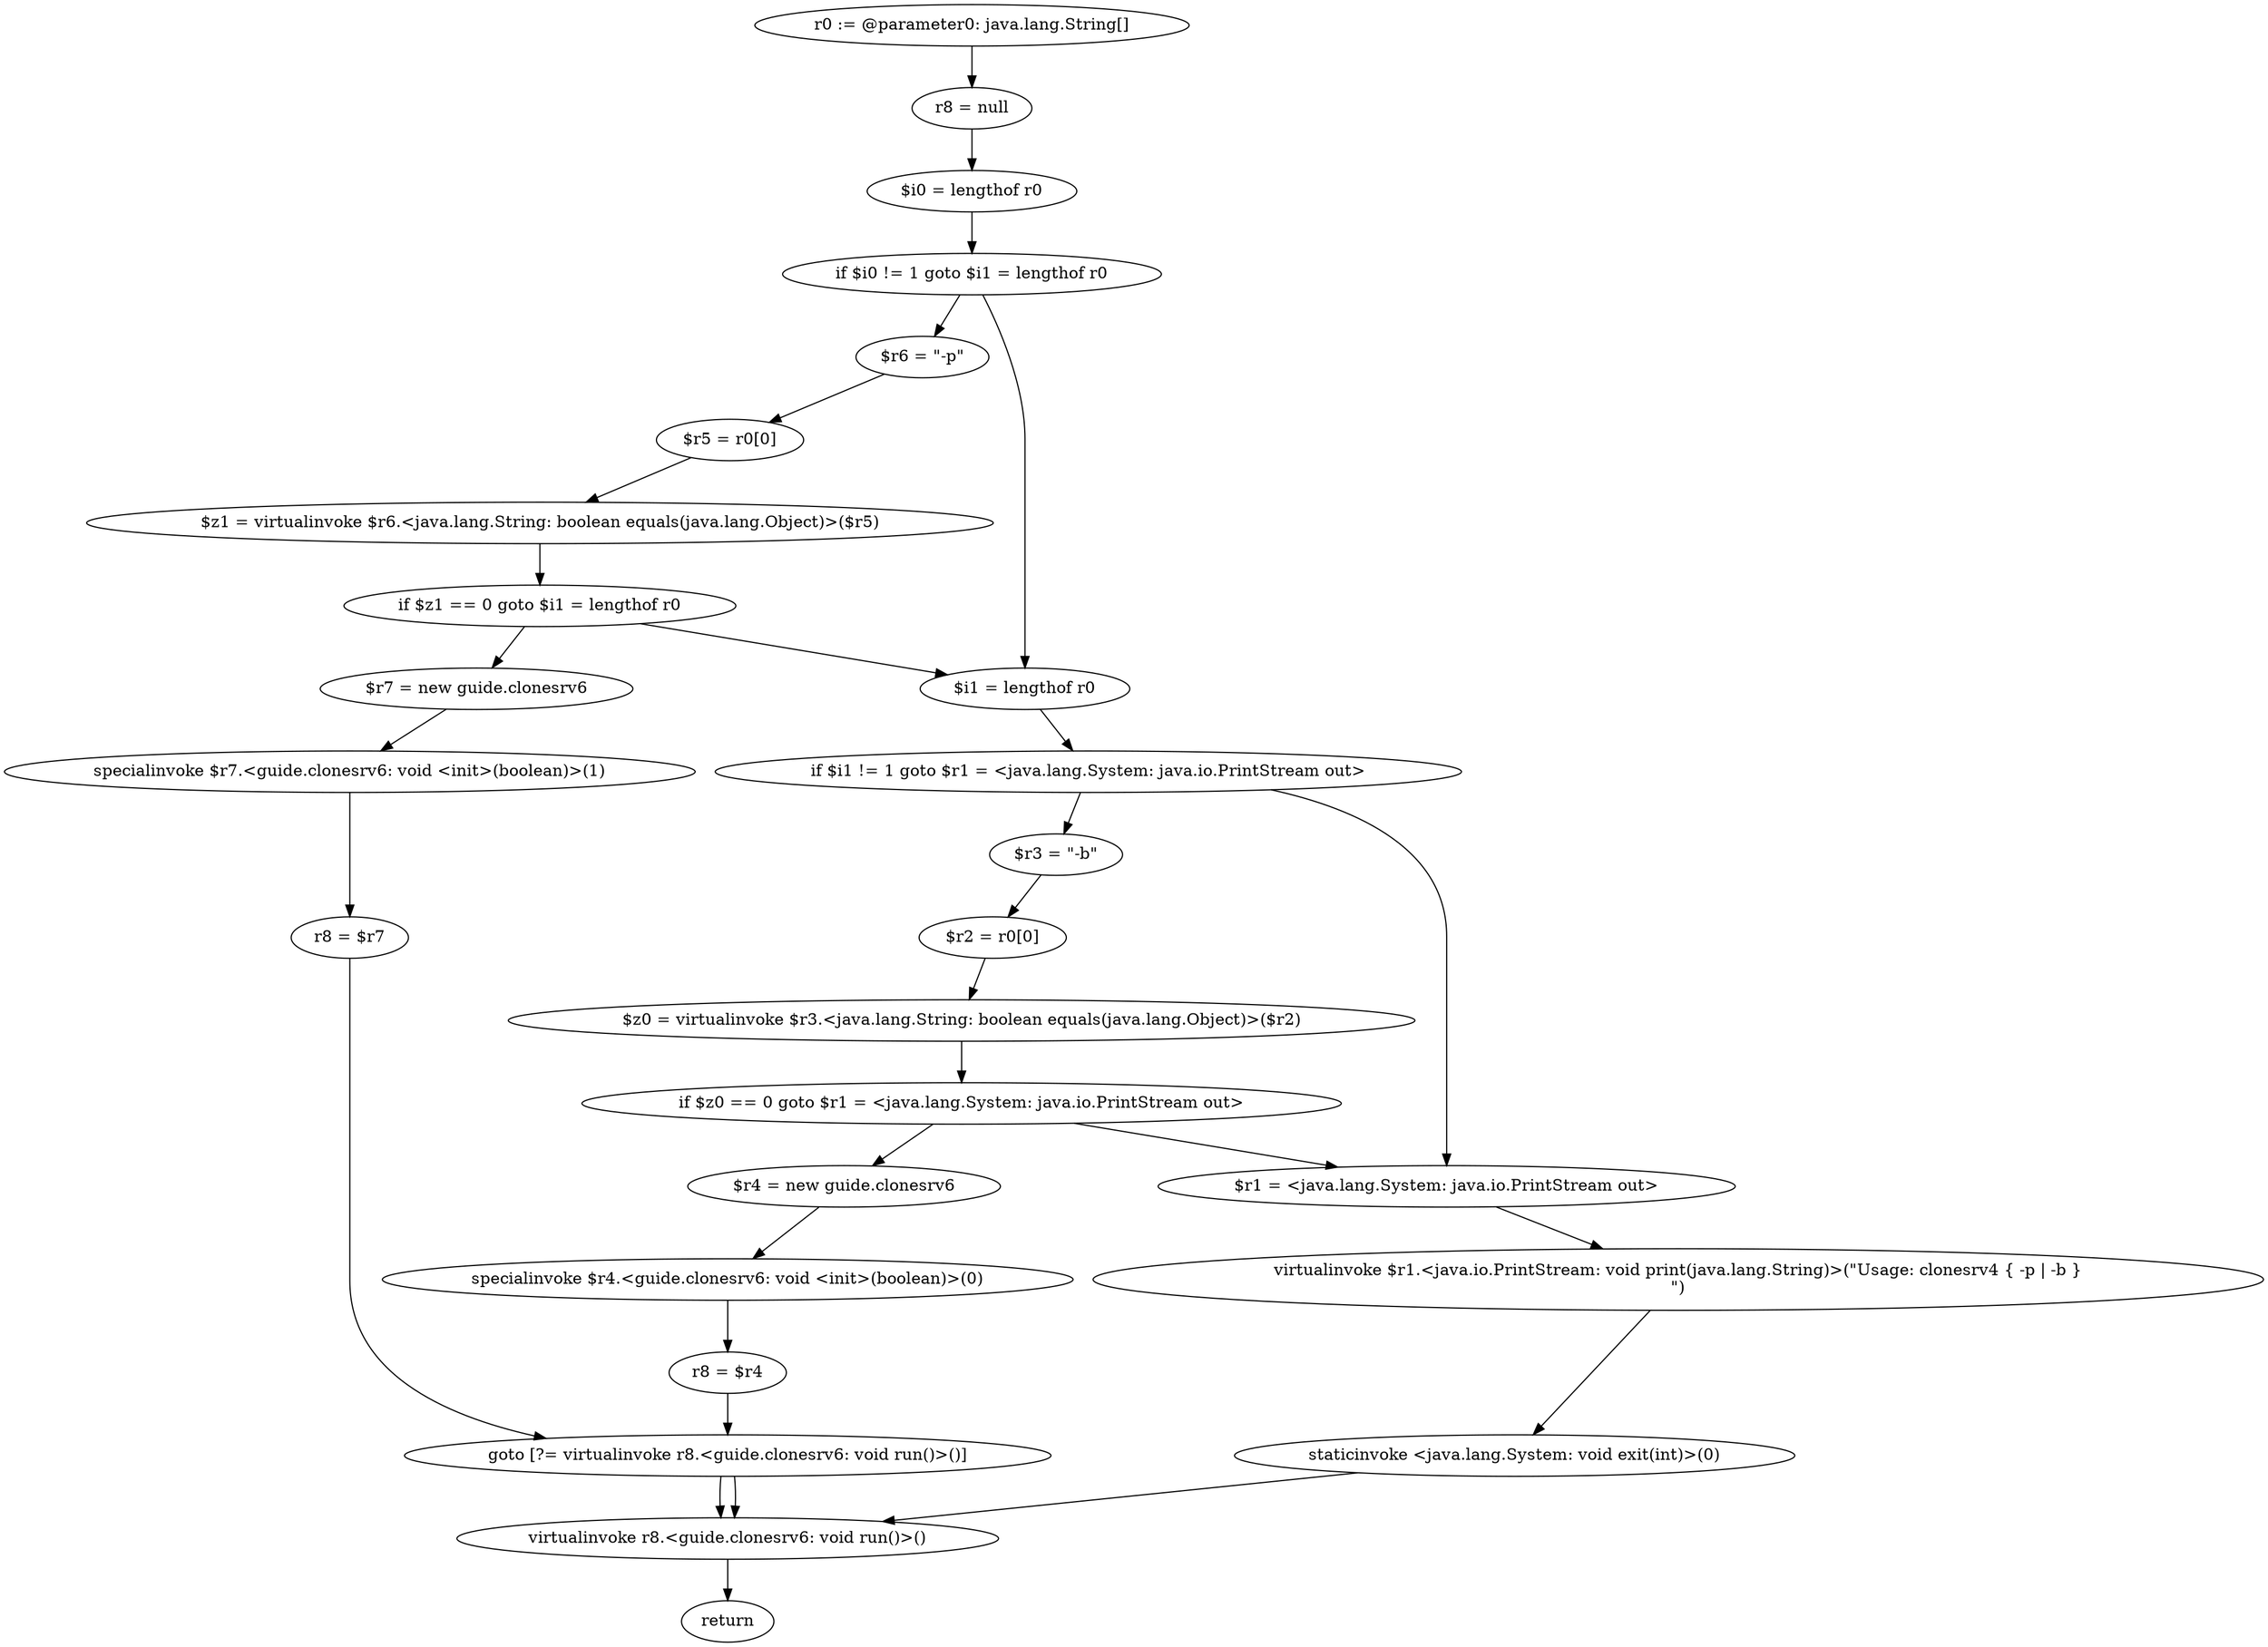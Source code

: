 digraph "unitGraph" {
    "r0 := @parameter0: java.lang.String[]"
    "r8 = null"
    "$i0 = lengthof r0"
    "if $i0 != 1 goto $i1 = lengthof r0"
    "$r6 = \"-p\""
    "$r5 = r0[0]"
    "$z1 = virtualinvoke $r6.<java.lang.String: boolean equals(java.lang.Object)>($r5)"
    "if $z1 == 0 goto $i1 = lengthof r0"
    "$r7 = new guide.clonesrv6"
    "specialinvoke $r7.<guide.clonesrv6: void <init>(boolean)>(1)"
    "r8 = $r7"
    "goto [?= virtualinvoke r8.<guide.clonesrv6: void run()>()]"
    "$i1 = lengthof r0"
    "if $i1 != 1 goto $r1 = <java.lang.System: java.io.PrintStream out>"
    "$r3 = \"-b\""
    "$r2 = r0[0]"
    "$z0 = virtualinvoke $r3.<java.lang.String: boolean equals(java.lang.Object)>($r2)"
    "if $z0 == 0 goto $r1 = <java.lang.System: java.io.PrintStream out>"
    "$r4 = new guide.clonesrv6"
    "specialinvoke $r4.<guide.clonesrv6: void <init>(boolean)>(0)"
    "r8 = $r4"
    "$r1 = <java.lang.System: java.io.PrintStream out>"
    "virtualinvoke $r1.<java.io.PrintStream: void print(java.lang.String)>(\"Usage: clonesrv4 { -p | -b }\n\")"
    "staticinvoke <java.lang.System: void exit(int)>(0)"
    "virtualinvoke r8.<guide.clonesrv6: void run()>()"
    "return"
    "r0 := @parameter0: java.lang.String[]"->"r8 = null";
    "r8 = null"->"$i0 = lengthof r0";
    "$i0 = lengthof r0"->"if $i0 != 1 goto $i1 = lengthof r0";
    "if $i0 != 1 goto $i1 = lengthof r0"->"$r6 = \"-p\"";
    "if $i0 != 1 goto $i1 = lengthof r0"->"$i1 = lengthof r0";
    "$r6 = \"-p\""->"$r5 = r0[0]";
    "$r5 = r0[0]"->"$z1 = virtualinvoke $r6.<java.lang.String: boolean equals(java.lang.Object)>($r5)";
    "$z1 = virtualinvoke $r6.<java.lang.String: boolean equals(java.lang.Object)>($r5)"->"if $z1 == 0 goto $i1 = lengthof r0";
    "if $z1 == 0 goto $i1 = lengthof r0"->"$r7 = new guide.clonesrv6";
    "if $z1 == 0 goto $i1 = lengthof r0"->"$i1 = lengthof r0";
    "$r7 = new guide.clonesrv6"->"specialinvoke $r7.<guide.clonesrv6: void <init>(boolean)>(1)";
    "specialinvoke $r7.<guide.clonesrv6: void <init>(boolean)>(1)"->"r8 = $r7";
    "r8 = $r7"->"goto [?= virtualinvoke r8.<guide.clonesrv6: void run()>()]";
    "goto [?= virtualinvoke r8.<guide.clonesrv6: void run()>()]"->"virtualinvoke r8.<guide.clonesrv6: void run()>()";
    "$i1 = lengthof r0"->"if $i1 != 1 goto $r1 = <java.lang.System: java.io.PrintStream out>";
    "if $i1 != 1 goto $r1 = <java.lang.System: java.io.PrintStream out>"->"$r3 = \"-b\"";
    "if $i1 != 1 goto $r1 = <java.lang.System: java.io.PrintStream out>"->"$r1 = <java.lang.System: java.io.PrintStream out>";
    "$r3 = \"-b\""->"$r2 = r0[0]";
    "$r2 = r0[0]"->"$z0 = virtualinvoke $r3.<java.lang.String: boolean equals(java.lang.Object)>($r2)";
    "$z0 = virtualinvoke $r3.<java.lang.String: boolean equals(java.lang.Object)>($r2)"->"if $z0 == 0 goto $r1 = <java.lang.System: java.io.PrintStream out>";
    "if $z0 == 0 goto $r1 = <java.lang.System: java.io.PrintStream out>"->"$r4 = new guide.clonesrv6";
    "if $z0 == 0 goto $r1 = <java.lang.System: java.io.PrintStream out>"->"$r1 = <java.lang.System: java.io.PrintStream out>";
    "$r4 = new guide.clonesrv6"->"specialinvoke $r4.<guide.clonesrv6: void <init>(boolean)>(0)";
    "specialinvoke $r4.<guide.clonesrv6: void <init>(boolean)>(0)"->"r8 = $r4";
    "r8 = $r4"->"goto [?= virtualinvoke r8.<guide.clonesrv6: void run()>()]";
    "goto [?= virtualinvoke r8.<guide.clonesrv6: void run()>()]"->"virtualinvoke r8.<guide.clonesrv6: void run()>()";
    "$r1 = <java.lang.System: java.io.PrintStream out>"->"virtualinvoke $r1.<java.io.PrintStream: void print(java.lang.String)>(\"Usage: clonesrv4 { -p | -b }\n\")";
    "virtualinvoke $r1.<java.io.PrintStream: void print(java.lang.String)>(\"Usage: clonesrv4 { -p | -b }\n\")"->"staticinvoke <java.lang.System: void exit(int)>(0)";
    "staticinvoke <java.lang.System: void exit(int)>(0)"->"virtualinvoke r8.<guide.clonesrv6: void run()>()";
    "virtualinvoke r8.<guide.clonesrv6: void run()>()"->"return";
}

